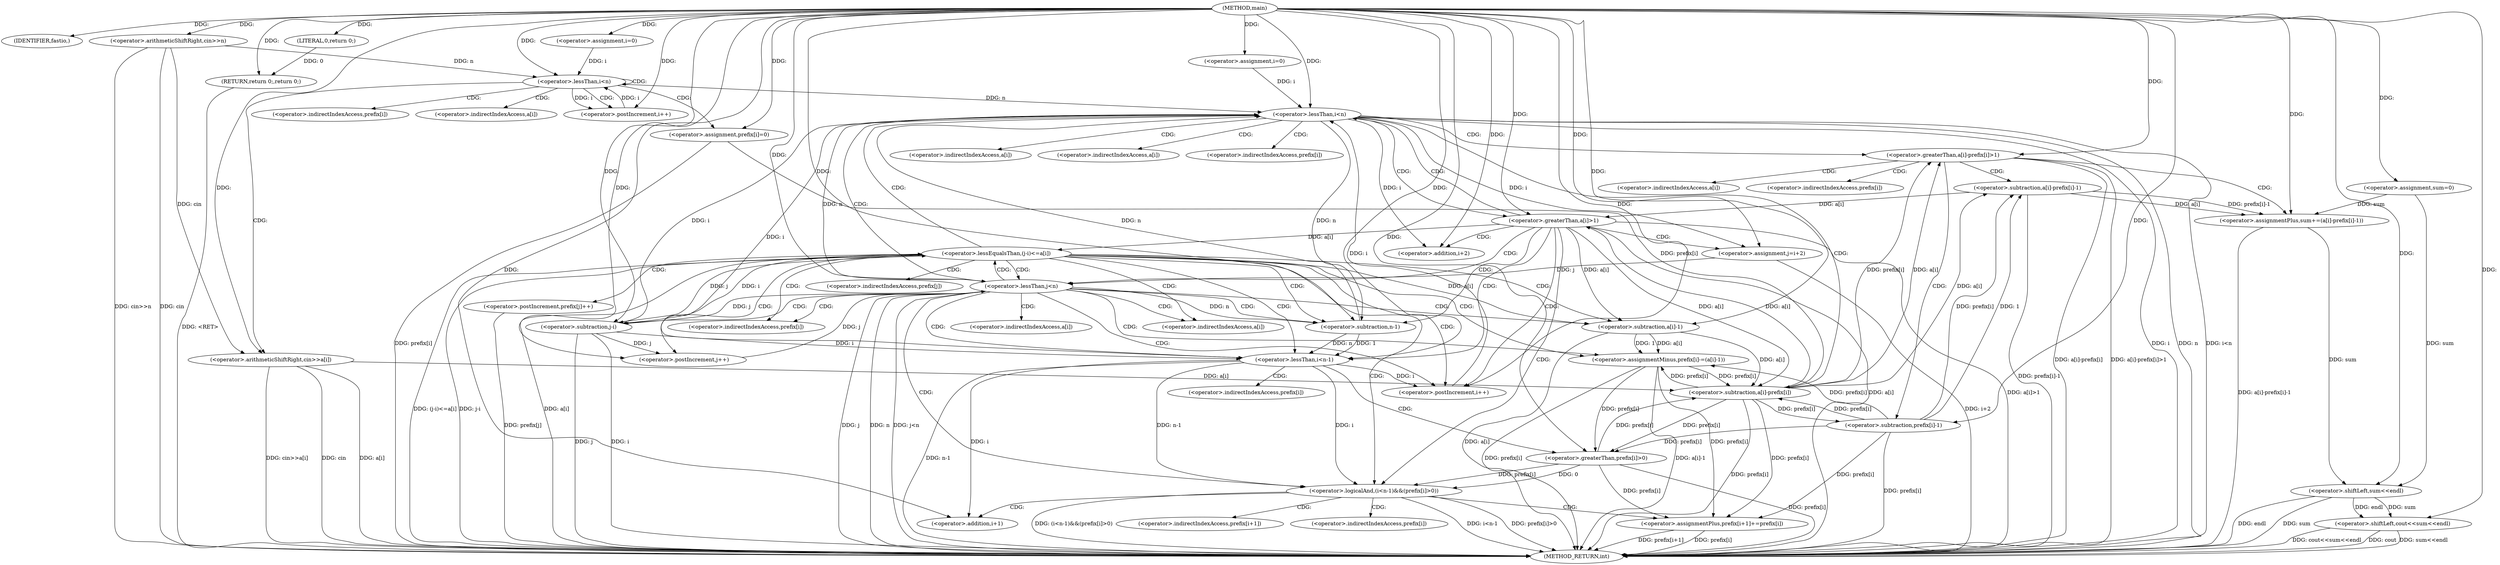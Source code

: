 digraph "main" {  
"1000623" [label = "(METHOD,main)" ]
"1000766" [label = "(METHOD_RETURN,int)" ]
"1000625" [label = "(IDENTIFIER,fastio,)" ]
"1000764" [label = "(RETURN,return 0;,return 0;)" ]
"1000632" [label = "(<operator>.arithmeticShiftRight,cin>>n)" ]
"1000636" [label = "(<operator>.assignment,sum=0)" ]
"1000759" [label = "(<operator>.shiftLeft,cout<<sum<<endl)" ]
"1000765" [label = "(LITERAL,0,return 0;)" ]
"1000642" [label = "(<operator>.assignment,i=0)" ]
"1000645" [label = "(<operator>.lessThan,i<n)" ]
"1000648" [label = "(<operator>.postIncrement,i++)" ]
"1000662" [label = "(<operator>.assignment,i=0)" ]
"1000665" [label = "(<operator>.lessThan,i<n)" ]
"1000668" [label = "(<operator>.postIncrement,i++)" ]
"1000651" [label = "(<operator>.arithmeticShiftRight,cin>>a[i])" ]
"1000656" [label = "(<operator>.assignment,prefix[i]=0)" ]
"1000761" [label = "(<operator>.shiftLeft,sum<<endl)" ]
"1000672" [label = "(<operator>.greaterThan,a[i]-prefix[i]>1)" ]
"1000694" [label = "(<operator>.greaterThan,a[i]>1)" ]
"1000738" [label = "(<operator>.logicalAnd,(i<n-1)&&(prefix[i]>0))" ]
"1000682" [label = "(<operator>.assignmentPlus,sum+=(a[i]-prefix[i]-1))" ]
"1000728" [label = "(<operator>.assignmentMinus,prefix[i]-=(a[i]-1))" ]
"1000750" [label = "(<operator>.assignmentPlus,prefix[i+1]+=prefix[i])" ]
"1000673" [label = "(<operator>.subtraction,a[i]-prefix[i])" ]
"1000701" [label = "(<operator>.assignment,j=i+2)" ]
"1000706" [label = "(<operator>.lessThan,j<n)" ]
"1000709" [label = "(<operator>.postIncrement,j++)" ]
"1000739" [label = "(<operator>.lessThan,i<n-1)" ]
"1000744" [label = "(<operator>.greaterThan,prefix[i]>0)" ]
"1000684" [label = "(<operator>.subtraction,a[i]-prefix[i]-1)" ]
"1000732" [label = "(<operator>.subtraction,a[i]-1)" ]
"1000741" [label = "(<operator>.subtraction,n-1)" ]
"1000688" [label = "(<operator>.subtraction,prefix[i]-1)" ]
"1000703" [label = "(<operator>.addition,i+2)" ]
"1000713" [label = "(<operator>.lessEqualsThan,(j-i)<=a[i])" ]
"1000753" [label = "(<operator>.addition,i+1)" ]
"1000721" [label = "(<operator>.postIncrement,prefix[j]++)" ]
"1000714" [label = "(<operator>.subtraction,j-i)" ]
"1000653" [label = "(<operator>.indirectIndexAccess,a[i])" ]
"1000657" [label = "(<operator>.indirectIndexAccess,prefix[i])" ]
"1000695" [label = "(<operator>.indirectIndexAccess,a[i])" ]
"1000674" [label = "(<operator>.indirectIndexAccess,a[i])" ]
"1000677" [label = "(<operator>.indirectIndexAccess,prefix[i])" ]
"1000729" [label = "(<operator>.indirectIndexAccess,prefix[i])" ]
"1000745" [label = "(<operator>.indirectIndexAccess,prefix[i])" ]
"1000751" [label = "(<operator>.indirectIndexAccess,prefix[i+1])" ]
"1000756" [label = "(<operator>.indirectIndexAccess,prefix[i])" ]
"1000685" [label = "(<operator>.indirectIndexAccess,a[i])" ]
"1000733" [label = "(<operator>.indirectIndexAccess,a[i])" ]
"1000689" [label = "(<operator>.indirectIndexAccess,prefix[i])" ]
"1000717" [label = "(<operator>.indirectIndexAccess,a[i])" ]
"1000722" [label = "(<operator>.indirectIndexAccess,prefix[j])" ]
  "1000632" -> "1000766"  [ label = "DDG: cin"] 
  "1000632" -> "1000766"  [ label = "DDG: cin>>n"] 
  "1000665" -> "1000766"  [ label = "DDG: i"] 
  "1000665" -> "1000766"  [ label = "DDG: n"] 
  "1000665" -> "1000766"  [ label = "DDG: i<n"] 
  "1000673" -> "1000766"  [ label = "DDG: prefix[i]"] 
  "1000672" -> "1000766"  [ label = "DDG: a[i]-prefix[i]"] 
  "1000672" -> "1000766"  [ label = "DDG: a[i]-prefix[i]>1"] 
  "1000688" -> "1000766"  [ label = "DDG: prefix[i]"] 
  "1000684" -> "1000766"  [ label = "DDG: prefix[i]-1"] 
  "1000682" -> "1000766"  [ label = "DDG: a[i]-prefix[i]-1"] 
  "1000694" -> "1000766"  [ label = "DDG: a[i]"] 
  "1000694" -> "1000766"  [ label = "DDG: a[i]>1"] 
  "1000701" -> "1000766"  [ label = "DDG: i+2"] 
  "1000706" -> "1000766"  [ label = "DDG: j"] 
  "1000706" -> "1000766"  [ label = "DDG: n"] 
  "1000706" -> "1000766"  [ label = "DDG: j<n"] 
  "1000714" -> "1000766"  [ label = "DDG: j"] 
  "1000714" -> "1000766"  [ label = "DDG: i"] 
  "1000713" -> "1000766"  [ label = "DDG: j-i"] 
  "1000713" -> "1000766"  [ label = "DDG: a[i]"] 
  "1000713" -> "1000766"  [ label = "DDG: (j-i)<=a[i]"] 
  "1000761" -> "1000766"  [ label = "DDG: sum"] 
  "1000759" -> "1000766"  [ label = "DDG: sum<<endl"] 
  "1000759" -> "1000766"  [ label = "DDG: cout<<sum<<endl"] 
  "1000728" -> "1000766"  [ label = "DDG: prefix[i]"] 
  "1000732" -> "1000766"  [ label = "DDG: a[i]"] 
  "1000728" -> "1000766"  [ label = "DDG: a[i]-1"] 
  "1000739" -> "1000766"  [ label = "DDG: n-1"] 
  "1000738" -> "1000766"  [ label = "DDG: i<n-1"] 
  "1000744" -> "1000766"  [ label = "DDG: prefix[i]"] 
  "1000738" -> "1000766"  [ label = "DDG: prefix[i]>0"] 
  "1000738" -> "1000766"  [ label = "DDG: (i<n-1)&&(prefix[i]>0)"] 
  "1000750" -> "1000766"  [ label = "DDG: prefix[i+1]"] 
  "1000750" -> "1000766"  [ label = "DDG: prefix[i]"] 
  "1000721" -> "1000766"  [ label = "DDG: prefix[j]"] 
  "1000651" -> "1000766"  [ label = "DDG: cin"] 
  "1000651" -> "1000766"  [ label = "DDG: a[i]"] 
  "1000651" -> "1000766"  [ label = "DDG: cin>>a[i]"] 
  "1000656" -> "1000766"  [ label = "DDG: prefix[i]"] 
  "1000764" -> "1000766"  [ label = "DDG: <RET>"] 
  "1000759" -> "1000766"  [ label = "DDG: cout"] 
  "1000761" -> "1000766"  [ label = "DDG: endl"] 
  "1000623" -> "1000625"  [ label = "DDG: "] 
  "1000765" -> "1000764"  [ label = "DDG: 0"] 
  "1000623" -> "1000764"  [ label = "DDG: "] 
  "1000623" -> "1000636"  [ label = "DDG: "] 
  "1000623" -> "1000765"  [ label = "DDG: "] 
  "1000623" -> "1000632"  [ label = "DDG: "] 
  "1000623" -> "1000642"  [ label = "DDG: "] 
  "1000623" -> "1000662"  [ label = "DDG: "] 
  "1000623" -> "1000759"  [ label = "DDG: "] 
  "1000761" -> "1000759"  [ label = "DDG: sum"] 
  "1000761" -> "1000759"  [ label = "DDG: endl"] 
  "1000642" -> "1000645"  [ label = "DDG: i"] 
  "1000648" -> "1000645"  [ label = "DDG: i"] 
  "1000623" -> "1000645"  [ label = "DDG: "] 
  "1000632" -> "1000645"  [ label = "DDG: n"] 
  "1000645" -> "1000648"  [ label = "DDG: i"] 
  "1000623" -> "1000648"  [ label = "DDG: "] 
  "1000623" -> "1000656"  [ label = "DDG: "] 
  "1000662" -> "1000665"  [ label = "DDG: i"] 
  "1000668" -> "1000665"  [ label = "DDG: i"] 
  "1000623" -> "1000665"  [ label = "DDG: "] 
  "1000645" -> "1000665"  [ label = "DDG: n"] 
  "1000741" -> "1000665"  [ label = "DDG: n"] 
  "1000739" -> "1000668"  [ label = "DDG: i"] 
  "1000623" -> "1000668"  [ label = "DDG: "] 
  "1000636" -> "1000761"  [ label = "DDG: sum"] 
  "1000682" -> "1000761"  [ label = "DDG: sum"] 
  "1000623" -> "1000761"  [ label = "DDG: "] 
  "1000632" -> "1000651"  [ label = "DDG: cin"] 
  "1000623" -> "1000651"  [ label = "DDG: "] 
  "1000673" -> "1000672"  [ label = "DDG: prefix[i]"] 
  "1000673" -> "1000672"  [ label = "DDG: a[i]"] 
  "1000623" -> "1000672"  [ label = "DDG: "] 
  "1000684" -> "1000682"  [ label = "DDG: a[i]"] 
  "1000684" -> "1000682"  [ label = "DDG: prefix[i]-1"] 
  "1000673" -> "1000694"  [ label = "DDG: a[i]"] 
  "1000684" -> "1000694"  [ label = "DDG: a[i]"] 
  "1000623" -> "1000694"  [ label = "DDG: "] 
  "1000732" -> "1000728"  [ label = "DDG: 1"] 
  "1000732" -> "1000728"  [ label = "DDG: a[i]"] 
  "1000739" -> "1000738"  [ label = "DDG: i"] 
  "1000739" -> "1000738"  [ label = "DDG: n-1"] 
  "1000744" -> "1000738"  [ label = "DDG: prefix[i]"] 
  "1000744" -> "1000738"  [ label = "DDG: 0"] 
  "1000673" -> "1000750"  [ label = "DDG: prefix[i]"] 
  "1000688" -> "1000750"  [ label = "DDG: prefix[i]"] 
  "1000728" -> "1000750"  [ label = "DDG: prefix[i]"] 
  "1000744" -> "1000750"  [ label = "DDG: prefix[i]"] 
  "1000694" -> "1000673"  [ label = "DDG: a[i]"] 
  "1000732" -> "1000673"  [ label = "DDG: a[i]"] 
  "1000651" -> "1000673"  [ label = "DDG: a[i]"] 
  "1000688" -> "1000673"  [ label = "DDG: prefix[i]"] 
  "1000728" -> "1000673"  [ label = "DDG: prefix[i]"] 
  "1000744" -> "1000673"  [ label = "DDG: prefix[i]"] 
  "1000656" -> "1000673"  [ label = "DDG: prefix[i]"] 
  "1000636" -> "1000682"  [ label = "DDG: sum"] 
  "1000623" -> "1000682"  [ label = "DDG: "] 
  "1000665" -> "1000701"  [ label = "DDG: i"] 
  "1000623" -> "1000701"  [ label = "DDG: "] 
  "1000673" -> "1000728"  [ label = "DDG: prefix[i]"] 
  "1000688" -> "1000728"  [ label = "DDG: prefix[i]"] 
  "1000665" -> "1000739"  [ label = "DDG: i"] 
  "1000714" -> "1000739"  [ label = "DDG: i"] 
  "1000623" -> "1000739"  [ label = "DDG: "] 
  "1000741" -> "1000739"  [ label = "DDG: n"] 
  "1000741" -> "1000739"  [ label = "DDG: 1"] 
  "1000673" -> "1000744"  [ label = "DDG: prefix[i]"] 
  "1000688" -> "1000744"  [ label = "DDG: prefix[i]"] 
  "1000728" -> "1000744"  [ label = "DDG: prefix[i]"] 
  "1000623" -> "1000744"  [ label = "DDG: "] 
  "1000673" -> "1000684"  [ label = "DDG: a[i]"] 
  "1000688" -> "1000684"  [ label = "DDG: prefix[i]"] 
  "1000688" -> "1000684"  [ label = "DDG: 1"] 
  "1000701" -> "1000706"  [ label = "DDG: j"] 
  "1000709" -> "1000706"  [ label = "DDG: j"] 
  "1000623" -> "1000706"  [ label = "DDG: "] 
  "1000665" -> "1000706"  [ label = "DDG: n"] 
  "1000714" -> "1000709"  [ label = "DDG: j"] 
  "1000623" -> "1000709"  [ label = "DDG: "] 
  "1000694" -> "1000732"  [ label = "DDG: a[i]"] 
  "1000713" -> "1000732"  [ label = "DDG: a[i]"] 
  "1000623" -> "1000732"  [ label = "DDG: "] 
  "1000665" -> "1000741"  [ label = "DDG: n"] 
  "1000706" -> "1000741"  [ label = "DDG: n"] 
  "1000623" -> "1000741"  [ label = "DDG: "] 
  "1000673" -> "1000688"  [ label = "DDG: prefix[i]"] 
  "1000623" -> "1000688"  [ label = "DDG: "] 
  "1000665" -> "1000703"  [ label = "DDG: i"] 
  "1000623" -> "1000703"  [ label = "DDG: "] 
  "1000739" -> "1000753"  [ label = "DDG: i"] 
  "1000623" -> "1000753"  [ label = "DDG: "] 
  "1000714" -> "1000713"  [ label = "DDG: j"] 
  "1000714" -> "1000713"  [ label = "DDG: i"] 
  "1000694" -> "1000713"  [ label = "DDG: a[i]"] 
  "1000706" -> "1000714"  [ label = "DDG: j"] 
  "1000623" -> "1000714"  [ label = "DDG: "] 
  "1000665" -> "1000714"  [ label = "DDG: i"] 
  "1000645" -> "1000657"  [ label = "CDG: "] 
  "1000645" -> "1000645"  [ label = "CDG: "] 
  "1000645" -> "1000653"  [ label = "CDG: "] 
  "1000645" -> "1000656"  [ label = "CDG: "] 
  "1000645" -> "1000648"  [ label = "CDG: "] 
  "1000645" -> "1000651"  [ label = "CDG: "] 
  "1000665" -> "1000694"  [ label = "CDG: "] 
  "1000665" -> "1000673"  [ label = "CDG: "] 
  "1000665" -> "1000672"  [ label = "CDG: "] 
  "1000665" -> "1000674"  [ label = "CDG: "] 
  "1000665" -> "1000695"  [ label = "CDG: "] 
  "1000665" -> "1000677"  [ label = "CDG: "] 
  "1000672" -> "1000688"  [ label = "CDG: "] 
  "1000672" -> "1000689"  [ label = "CDG: "] 
  "1000672" -> "1000684"  [ label = "CDG: "] 
  "1000672" -> "1000682"  [ label = "CDG: "] 
  "1000672" -> "1000685"  [ label = "CDG: "] 
  "1000694" -> "1000738"  [ label = "CDG: "] 
  "1000694" -> "1000706"  [ label = "CDG: "] 
  "1000694" -> "1000668"  [ label = "CDG: "] 
  "1000694" -> "1000701"  [ label = "CDG: "] 
  "1000694" -> "1000665"  [ label = "CDG: "] 
  "1000694" -> "1000739"  [ label = "CDG: "] 
  "1000694" -> "1000741"  [ label = "CDG: "] 
  "1000694" -> "1000703"  [ label = "CDG: "] 
  "1000738" -> "1000751"  [ label = "CDG: "] 
  "1000738" -> "1000756"  [ label = "CDG: "] 
  "1000738" -> "1000750"  [ label = "CDG: "] 
  "1000738" -> "1000753"  [ label = "CDG: "] 
  "1000739" -> "1000744"  [ label = "CDG: "] 
  "1000739" -> "1000745"  [ label = "CDG: "] 
  "1000706" -> "1000728"  [ label = "CDG: "] 
  "1000706" -> "1000738"  [ label = "CDG: "] 
  "1000706" -> "1000733"  [ label = "CDG: "] 
  "1000706" -> "1000668"  [ label = "CDG: "] 
  "1000706" -> "1000713"  [ label = "CDG: "] 
  "1000706" -> "1000717"  [ label = "CDG: "] 
  "1000706" -> "1000665"  [ label = "CDG: "] 
  "1000706" -> "1000739"  [ label = "CDG: "] 
  "1000706" -> "1000741"  [ label = "CDG: "] 
  "1000706" -> "1000729"  [ label = "CDG: "] 
  "1000706" -> "1000714"  [ label = "CDG: "] 
  "1000706" -> "1000732"  [ label = "CDG: "] 
  "1000713" -> "1000721"  [ label = "CDG: "] 
  "1000713" -> "1000706"  [ label = "CDG: "] 
  "1000713" -> "1000709"  [ label = "CDG: "] 
  "1000713" -> "1000722"  [ label = "CDG: "] 
  "1000713" -> "1000728"  [ label = "CDG: "] 
  "1000713" -> "1000738"  [ label = "CDG: "] 
  "1000713" -> "1000733"  [ label = "CDG: "] 
  "1000713" -> "1000668"  [ label = "CDG: "] 
  "1000713" -> "1000665"  [ label = "CDG: "] 
  "1000713" -> "1000739"  [ label = "CDG: "] 
  "1000713" -> "1000741"  [ label = "CDG: "] 
  "1000713" -> "1000729"  [ label = "CDG: "] 
  "1000713" -> "1000732"  [ label = "CDG: "] 
}
